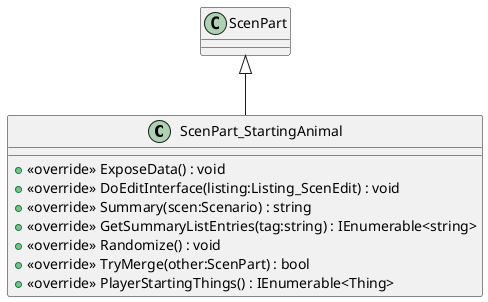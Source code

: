 @startuml
class ScenPart_StartingAnimal {
    + <<override>> ExposeData() : void
    + <<override>> DoEditInterface(listing:Listing_ScenEdit) : void
    + <<override>> Summary(scen:Scenario) : string
    + <<override>> GetSummaryListEntries(tag:string) : IEnumerable<string>
    + <<override>> Randomize() : void
    + <<override>> TryMerge(other:ScenPart) : bool
    + <<override>> PlayerStartingThings() : IEnumerable<Thing>
}
ScenPart <|-- ScenPart_StartingAnimal
@enduml
